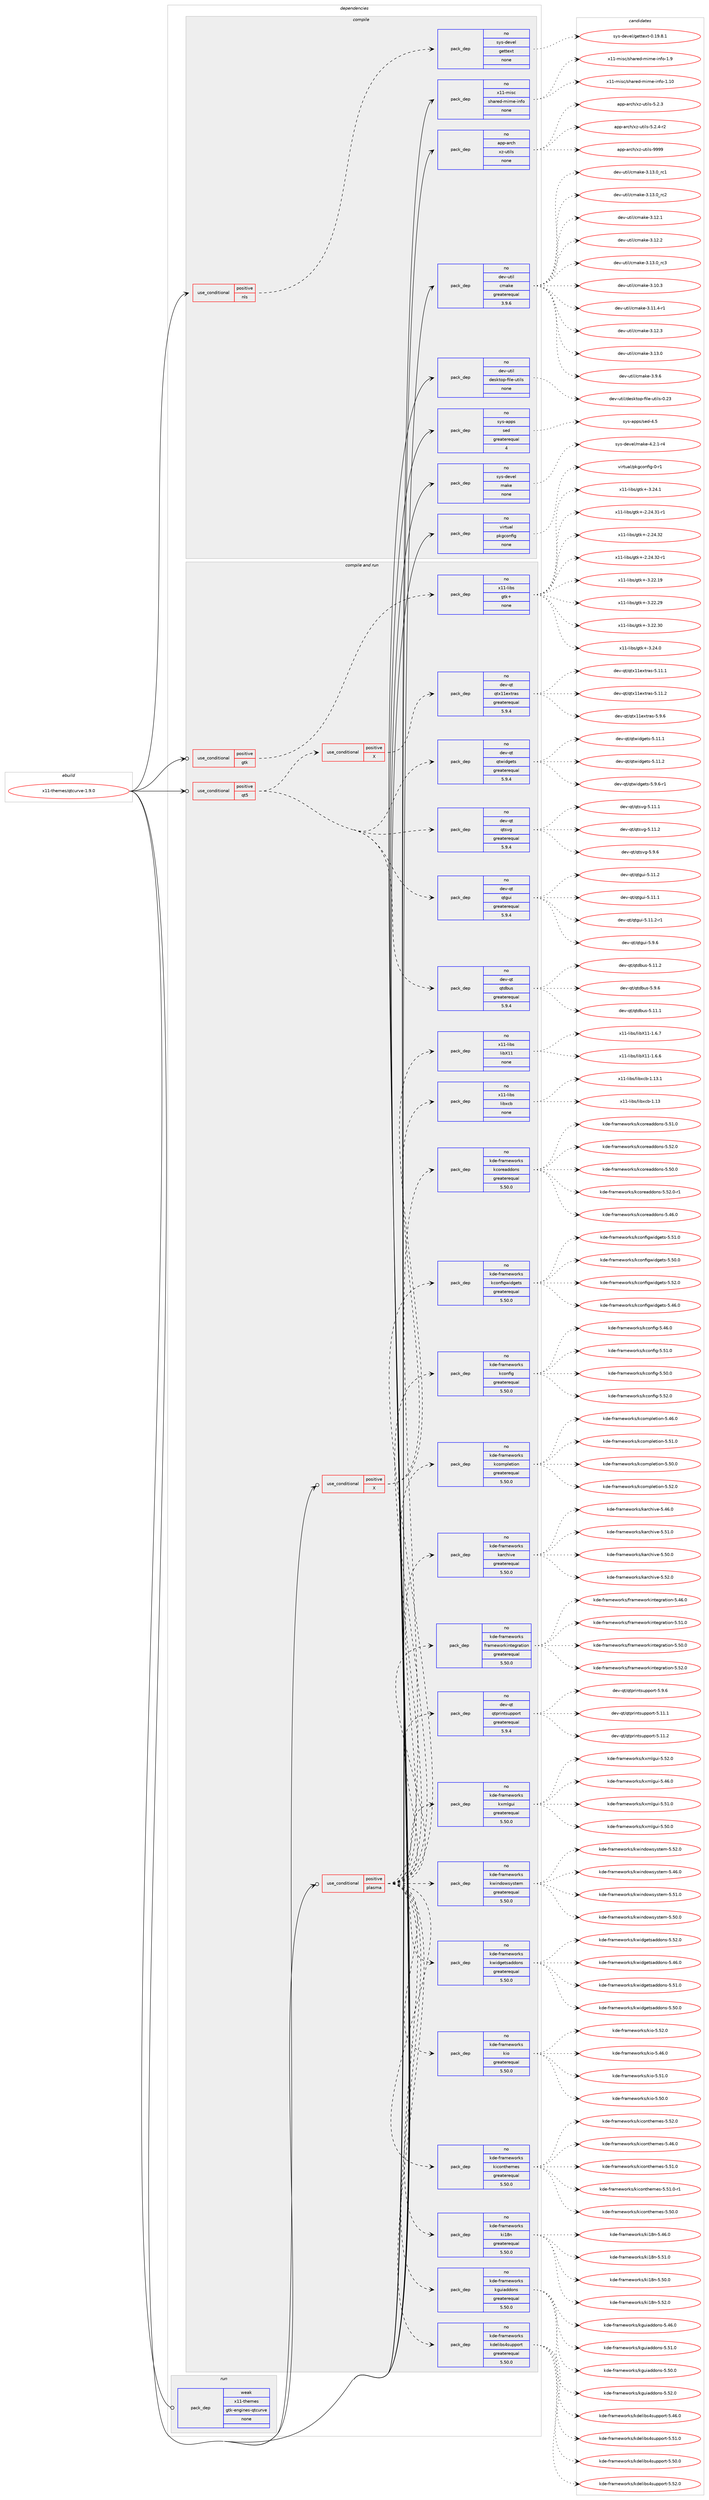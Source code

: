digraph prolog {

# *************
# Graph options
# *************

newrank=true;
concentrate=true;
compound=true;
graph [rankdir=LR,fontname=Helvetica,fontsize=10,ranksep=1.5];#, ranksep=2.5, nodesep=0.2];
edge  [arrowhead=vee];
node  [fontname=Helvetica,fontsize=10];

# **********
# The ebuild
# **********

subgraph cluster_leftcol {
color=gray;
rank=same;
label=<<i>ebuild</i>>;
id [label="x11-themes/qtcurve-1.9.0", color=red, width=4, href="../x11-themes/qtcurve-1.9.0.svg"];
}

# ****************
# The dependencies
# ****************

subgraph cluster_midcol {
color=gray;
label=<<i>dependencies</i>>;
subgraph cluster_compile {
fillcolor="#eeeeee";
style=filled;
label=<<i>compile</i>>;
subgraph cond1692 {
dependency9399 [label=<<TABLE BORDER="0" CELLBORDER="1" CELLSPACING="0" CELLPADDING="4"><TR><TD ROWSPAN="3" CELLPADDING="10">use_conditional</TD></TR><TR><TD>positive</TD></TR><TR><TD>nls</TD></TR></TABLE>>, shape=none, color=red];
subgraph pack7479 {
dependency9400 [label=<<TABLE BORDER="0" CELLBORDER="1" CELLSPACING="0" CELLPADDING="4" WIDTH="220"><TR><TD ROWSPAN="6" CELLPADDING="30">pack_dep</TD></TR><TR><TD WIDTH="110">no</TD></TR><TR><TD>sys-devel</TD></TR><TR><TD>gettext</TD></TR><TR><TD>none</TD></TR><TR><TD></TD></TR></TABLE>>, shape=none, color=blue];
}
dependency9399:e -> dependency9400:w [weight=20,style="dashed",arrowhead="vee"];
}
id:e -> dependency9399:w [weight=20,style="solid",arrowhead="vee"];
subgraph pack7480 {
dependency9401 [label=<<TABLE BORDER="0" CELLBORDER="1" CELLSPACING="0" CELLPADDING="4" WIDTH="220"><TR><TD ROWSPAN="6" CELLPADDING="30">pack_dep</TD></TR><TR><TD WIDTH="110">no</TD></TR><TR><TD>app-arch</TD></TR><TR><TD>xz-utils</TD></TR><TR><TD>none</TD></TR><TR><TD></TD></TR></TABLE>>, shape=none, color=blue];
}
id:e -> dependency9401:w [weight=20,style="solid",arrowhead="vee"];
subgraph pack7481 {
dependency9402 [label=<<TABLE BORDER="0" CELLBORDER="1" CELLSPACING="0" CELLPADDING="4" WIDTH="220"><TR><TD ROWSPAN="6" CELLPADDING="30">pack_dep</TD></TR><TR><TD WIDTH="110">no</TD></TR><TR><TD>dev-util</TD></TR><TR><TD>cmake</TD></TR><TR><TD>greaterequal</TD></TR><TR><TD>3.9.6</TD></TR></TABLE>>, shape=none, color=blue];
}
id:e -> dependency9402:w [weight=20,style="solid",arrowhead="vee"];
subgraph pack7482 {
dependency9403 [label=<<TABLE BORDER="0" CELLBORDER="1" CELLSPACING="0" CELLPADDING="4" WIDTH="220"><TR><TD ROWSPAN="6" CELLPADDING="30">pack_dep</TD></TR><TR><TD WIDTH="110">no</TD></TR><TR><TD>dev-util</TD></TR><TR><TD>desktop-file-utils</TD></TR><TR><TD>none</TD></TR><TR><TD></TD></TR></TABLE>>, shape=none, color=blue];
}
id:e -> dependency9403:w [weight=20,style="solid",arrowhead="vee"];
subgraph pack7483 {
dependency9404 [label=<<TABLE BORDER="0" CELLBORDER="1" CELLSPACING="0" CELLPADDING="4" WIDTH="220"><TR><TD ROWSPAN="6" CELLPADDING="30">pack_dep</TD></TR><TR><TD WIDTH="110">no</TD></TR><TR><TD>sys-apps</TD></TR><TR><TD>sed</TD></TR><TR><TD>greaterequal</TD></TR><TR><TD>4</TD></TR></TABLE>>, shape=none, color=blue];
}
id:e -> dependency9404:w [weight=20,style="solid",arrowhead="vee"];
subgraph pack7484 {
dependency9405 [label=<<TABLE BORDER="0" CELLBORDER="1" CELLSPACING="0" CELLPADDING="4" WIDTH="220"><TR><TD ROWSPAN="6" CELLPADDING="30">pack_dep</TD></TR><TR><TD WIDTH="110">no</TD></TR><TR><TD>sys-devel</TD></TR><TR><TD>make</TD></TR><TR><TD>none</TD></TR><TR><TD></TD></TR></TABLE>>, shape=none, color=blue];
}
id:e -> dependency9405:w [weight=20,style="solid",arrowhead="vee"];
subgraph pack7485 {
dependency9406 [label=<<TABLE BORDER="0" CELLBORDER="1" CELLSPACING="0" CELLPADDING="4" WIDTH="220"><TR><TD ROWSPAN="6" CELLPADDING="30">pack_dep</TD></TR><TR><TD WIDTH="110">no</TD></TR><TR><TD>virtual</TD></TR><TR><TD>pkgconfig</TD></TR><TR><TD>none</TD></TR><TR><TD></TD></TR></TABLE>>, shape=none, color=blue];
}
id:e -> dependency9406:w [weight=20,style="solid",arrowhead="vee"];
subgraph pack7486 {
dependency9407 [label=<<TABLE BORDER="0" CELLBORDER="1" CELLSPACING="0" CELLPADDING="4" WIDTH="220"><TR><TD ROWSPAN="6" CELLPADDING="30">pack_dep</TD></TR><TR><TD WIDTH="110">no</TD></TR><TR><TD>x11-misc</TD></TR><TR><TD>shared-mime-info</TD></TR><TR><TD>none</TD></TR><TR><TD></TD></TR></TABLE>>, shape=none, color=blue];
}
id:e -> dependency9407:w [weight=20,style="solid",arrowhead="vee"];
}
subgraph cluster_compileandrun {
fillcolor="#eeeeee";
style=filled;
label=<<i>compile and run</i>>;
subgraph cond1693 {
dependency9408 [label=<<TABLE BORDER="0" CELLBORDER="1" CELLSPACING="0" CELLPADDING="4"><TR><TD ROWSPAN="3" CELLPADDING="10">use_conditional</TD></TR><TR><TD>positive</TD></TR><TR><TD>X</TD></TR></TABLE>>, shape=none, color=red];
subgraph pack7487 {
dependency9409 [label=<<TABLE BORDER="0" CELLBORDER="1" CELLSPACING="0" CELLPADDING="4" WIDTH="220"><TR><TD ROWSPAN="6" CELLPADDING="30">pack_dep</TD></TR><TR><TD WIDTH="110">no</TD></TR><TR><TD>x11-libs</TD></TR><TR><TD>libX11</TD></TR><TR><TD>none</TD></TR><TR><TD></TD></TR></TABLE>>, shape=none, color=blue];
}
dependency9408:e -> dependency9409:w [weight=20,style="dashed",arrowhead="vee"];
subgraph pack7488 {
dependency9410 [label=<<TABLE BORDER="0" CELLBORDER="1" CELLSPACING="0" CELLPADDING="4" WIDTH="220"><TR><TD ROWSPAN="6" CELLPADDING="30">pack_dep</TD></TR><TR><TD WIDTH="110">no</TD></TR><TR><TD>x11-libs</TD></TR><TR><TD>libxcb</TD></TR><TR><TD>none</TD></TR><TR><TD></TD></TR></TABLE>>, shape=none, color=blue];
}
dependency9408:e -> dependency9410:w [weight=20,style="dashed",arrowhead="vee"];
}
id:e -> dependency9408:w [weight=20,style="solid",arrowhead="odotvee"];
subgraph cond1694 {
dependency9411 [label=<<TABLE BORDER="0" CELLBORDER="1" CELLSPACING="0" CELLPADDING="4"><TR><TD ROWSPAN="3" CELLPADDING="10">use_conditional</TD></TR><TR><TD>positive</TD></TR><TR><TD>gtk</TD></TR></TABLE>>, shape=none, color=red];
subgraph pack7489 {
dependency9412 [label=<<TABLE BORDER="0" CELLBORDER="1" CELLSPACING="0" CELLPADDING="4" WIDTH="220"><TR><TD ROWSPAN="6" CELLPADDING="30">pack_dep</TD></TR><TR><TD WIDTH="110">no</TD></TR><TR><TD>x11-libs</TD></TR><TR><TD>gtk+</TD></TR><TR><TD>none</TD></TR><TR><TD></TD></TR></TABLE>>, shape=none, color=blue];
}
dependency9411:e -> dependency9412:w [weight=20,style="dashed",arrowhead="vee"];
}
id:e -> dependency9411:w [weight=20,style="solid",arrowhead="odotvee"];
subgraph cond1695 {
dependency9413 [label=<<TABLE BORDER="0" CELLBORDER="1" CELLSPACING="0" CELLPADDING="4"><TR><TD ROWSPAN="3" CELLPADDING="10">use_conditional</TD></TR><TR><TD>positive</TD></TR><TR><TD>plasma</TD></TR></TABLE>>, shape=none, color=red];
subgraph pack7490 {
dependency9414 [label=<<TABLE BORDER="0" CELLBORDER="1" CELLSPACING="0" CELLPADDING="4" WIDTH="220"><TR><TD ROWSPAN="6" CELLPADDING="30">pack_dep</TD></TR><TR><TD WIDTH="110">no</TD></TR><TR><TD>kde-frameworks</TD></TR><TR><TD>frameworkintegration</TD></TR><TR><TD>greaterequal</TD></TR><TR><TD>5.50.0</TD></TR></TABLE>>, shape=none, color=blue];
}
dependency9413:e -> dependency9414:w [weight=20,style="dashed",arrowhead="vee"];
subgraph pack7491 {
dependency9415 [label=<<TABLE BORDER="0" CELLBORDER="1" CELLSPACING="0" CELLPADDING="4" WIDTH="220"><TR><TD ROWSPAN="6" CELLPADDING="30">pack_dep</TD></TR><TR><TD WIDTH="110">no</TD></TR><TR><TD>kde-frameworks</TD></TR><TR><TD>karchive</TD></TR><TR><TD>greaterequal</TD></TR><TR><TD>5.50.0</TD></TR></TABLE>>, shape=none, color=blue];
}
dependency9413:e -> dependency9415:w [weight=20,style="dashed",arrowhead="vee"];
subgraph pack7492 {
dependency9416 [label=<<TABLE BORDER="0" CELLBORDER="1" CELLSPACING="0" CELLPADDING="4" WIDTH="220"><TR><TD ROWSPAN="6" CELLPADDING="30">pack_dep</TD></TR><TR><TD WIDTH="110">no</TD></TR><TR><TD>kde-frameworks</TD></TR><TR><TD>kcompletion</TD></TR><TR><TD>greaterequal</TD></TR><TR><TD>5.50.0</TD></TR></TABLE>>, shape=none, color=blue];
}
dependency9413:e -> dependency9416:w [weight=20,style="dashed",arrowhead="vee"];
subgraph pack7493 {
dependency9417 [label=<<TABLE BORDER="0" CELLBORDER="1" CELLSPACING="0" CELLPADDING="4" WIDTH="220"><TR><TD ROWSPAN="6" CELLPADDING="30">pack_dep</TD></TR><TR><TD WIDTH="110">no</TD></TR><TR><TD>kde-frameworks</TD></TR><TR><TD>kconfig</TD></TR><TR><TD>greaterequal</TD></TR><TR><TD>5.50.0</TD></TR></TABLE>>, shape=none, color=blue];
}
dependency9413:e -> dependency9417:w [weight=20,style="dashed",arrowhead="vee"];
subgraph pack7494 {
dependency9418 [label=<<TABLE BORDER="0" CELLBORDER="1" CELLSPACING="0" CELLPADDING="4" WIDTH="220"><TR><TD ROWSPAN="6" CELLPADDING="30">pack_dep</TD></TR><TR><TD WIDTH="110">no</TD></TR><TR><TD>kde-frameworks</TD></TR><TR><TD>kconfigwidgets</TD></TR><TR><TD>greaterequal</TD></TR><TR><TD>5.50.0</TD></TR></TABLE>>, shape=none, color=blue];
}
dependency9413:e -> dependency9418:w [weight=20,style="dashed",arrowhead="vee"];
subgraph pack7495 {
dependency9419 [label=<<TABLE BORDER="0" CELLBORDER="1" CELLSPACING="0" CELLPADDING="4" WIDTH="220"><TR><TD ROWSPAN="6" CELLPADDING="30">pack_dep</TD></TR><TR><TD WIDTH="110">no</TD></TR><TR><TD>kde-frameworks</TD></TR><TR><TD>kcoreaddons</TD></TR><TR><TD>greaterequal</TD></TR><TR><TD>5.50.0</TD></TR></TABLE>>, shape=none, color=blue];
}
dependency9413:e -> dependency9419:w [weight=20,style="dashed",arrowhead="vee"];
subgraph pack7496 {
dependency9420 [label=<<TABLE BORDER="0" CELLBORDER="1" CELLSPACING="0" CELLPADDING="4" WIDTH="220"><TR><TD ROWSPAN="6" CELLPADDING="30">pack_dep</TD></TR><TR><TD WIDTH="110">no</TD></TR><TR><TD>kde-frameworks</TD></TR><TR><TD>kdelibs4support</TD></TR><TR><TD>greaterequal</TD></TR><TR><TD>5.50.0</TD></TR></TABLE>>, shape=none, color=blue];
}
dependency9413:e -> dependency9420:w [weight=20,style="dashed",arrowhead="vee"];
subgraph pack7497 {
dependency9421 [label=<<TABLE BORDER="0" CELLBORDER="1" CELLSPACING="0" CELLPADDING="4" WIDTH="220"><TR><TD ROWSPAN="6" CELLPADDING="30">pack_dep</TD></TR><TR><TD WIDTH="110">no</TD></TR><TR><TD>kde-frameworks</TD></TR><TR><TD>kguiaddons</TD></TR><TR><TD>greaterequal</TD></TR><TR><TD>5.50.0</TD></TR></TABLE>>, shape=none, color=blue];
}
dependency9413:e -> dependency9421:w [weight=20,style="dashed",arrowhead="vee"];
subgraph pack7498 {
dependency9422 [label=<<TABLE BORDER="0" CELLBORDER="1" CELLSPACING="0" CELLPADDING="4" WIDTH="220"><TR><TD ROWSPAN="6" CELLPADDING="30">pack_dep</TD></TR><TR><TD WIDTH="110">no</TD></TR><TR><TD>kde-frameworks</TD></TR><TR><TD>ki18n</TD></TR><TR><TD>greaterequal</TD></TR><TR><TD>5.50.0</TD></TR></TABLE>>, shape=none, color=blue];
}
dependency9413:e -> dependency9422:w [weight=20,style="dashed",arrowhead="vee"];
subgraph pack7499 {
dependency9423 [label=<<TABLE BORDER="0" CELLBORDER="1" CELLSPACING="0" CELLPADDING="4" WIDTH="220"><TR><TD ROWSPAN="6" CELLPADDING="30">pack_dep</TD></TR><TR><TD WIDTH="110">no</TD></TR><TR><TD>kde-frameworks</TD></TR><TR><TD>kiconthemes</TD></TR><TR><TD>greaterequal</TD></TR><TR><TD>5.50.0</TD></TR></TABLE>>, shape=none, color=blue];
}
dependency9413:e -> dependency9423:w [weight=20,style="dashed",arrowhead="vee"];
subgraph pack7500 {
dependency9424 [label=<<TABLE BORDER="0" CELLBORDER="1" CELLSPACING="0" CELLPADDING="4" WIDTH="220"><TR><TD ROWSPAN="6" CELLPADDING="30">pack_dep</TD></TR><TR><TD WIDTH="110">no</TD></TR><TR><TD>kde-frameworks</TD></TR><TR><TD>kio</TD></TR><TR><TD>greaterequal</TD></TR><TR><TD>5.50.0</TD></TR></TABLE>>, shape=none, color=blue];
}
dependency9413:e -> dependency9424:w [weight=20,style="dashed",arrowhead="vee"];
subgraph pack7501 {
dependency9425 [label=<<TABLE BORDER="0" CELLBORDER="1" CELLSPACING="0" CELLPADDING="4" WIDTH="220"><TR><TD ROWSPAN="6" CELLPADDING="30">pack_dep</TD></TR><TR><TD WIDTH="110">no</TD></TR><TR><TD>kde-frameworks</TD></TR><TR><TD>kwidgetsaddons</TD></TR><TR><TD>greaterequal</TD></TR><TR><TD>5.50.0</TD></TR></TABLE>>, shape=none, color=blue];
}
dependency9413:e -> dependency9425:w [weight=20,style="dashed",arrowhead="vee"];
subgraph pack7502 {
dependency9426 [label=<<TABLE BORDER="0" CELLBORDER="1" CELLSPACING="0" CELLPADDING="4" WIDTH="220"><TR><TD ROWSPAN="6" CELLPADDING="30">pack_dep</TD></TR><TR><TD WIDTH="110">no</TD></TR><TR><TD>kde-frameworks</TD></TR><TR><TD>kwindowsystem</TD></TR><TR><TD>greaterequal</TD></TR><TR><TD>5.50.0</TD></TR></TABLE>>, shape=none, color=blue];
}
dependency9413:e -> dependency9426:w [weight=20,style="dashed",arrowhead="vee"];
subgraph pack7503 {
dependency9427 [label=<<TABLE BORDER="0" CELLBORDER="1" CELLSPACING="0" CELLPADDING="4" WIDTH="220"><TR><TD ROWSPAN="6" CELLPADDING="30">pack_dep</TD></TR><TR><TD WIDTH="110">no</TD></TR><TR><TD>kde-frameworks</TD></TR><TR><TD>kxmlgui</TD></TR><TR><TD>greaterequal</TD></TR><TR><TD>5.50.0</TD></TR></TABLE>>, shape=none, color=blue];
}
dependency9413:e -> dependency9427:w [weight=20,style="dashed",arrowhead="vee"];
subgraph pack7504 {
dependency9428 [label=<<TABLE BORDER="0" CELLBORDER="1" CELLSPACING="0" CELLPADDING="4" WIDTH="220"><TR><TD ROWSPAN="6" CELLPADDING="30">pack_dep</TD></TR><TR><TD WIDTH="110">no</TD></TR><TR><TD>dev-qt</TD></TR><TR><TD>qtprintsupport</TD></TR><TR><TD>greaterequal</TD></TR><TR><TD>5.9.4</TD></TR></TABLE>>, shape=none, color=blue];
}
dependency9413:e -> dependency9428:w [weight=20,style="dashed",arrowhead="vee"];
}
id:e -> dependency9413:w [weight=20,style="solid",arrowhead="odotvee"];
subgraph cond1696 {
dependency9429 [label=<<TABLE BORDER="0" CELLBORDER="1" CELLSPACING="0" CELLPADDING="4"><TR><TD ROWSPAN="3" CELLPADDING="10">use_conditional</TD></TR><TR><TD>positive</TD></TR><TR><TD>qt5</TD></TR></TABLE>>, shape=none, color=red];
subgraph pack7505 {
dependency9430 [label=<<TABLE BORDER="0" CELLBORDER="1" CELLSPACING="0" CELLPADDING="4" WIDTH="220"><TR><TD ROWSPAN="6" CELLPADDING="30">pack_dep</TD></TR><TR><TD WIDTH="110">no</TD></TR><TR><TD>dev-qt</TD></TR><TR><TD>qtdbus</TD></TR><TR><TD>greaterequal</TD></TR><TR><TD>5.9.4</TD></TR></TABLE>>, shape=none, color=blue];
}
dependency9429:e -> dependency9430:w [weight=20,style="dashed",arrowhead="vee"];
subgraph pack7506 {
dependency9431 [label=<<TABLE BORDER="0" CELLBORDER="1" CELLSPACING="0" CELLPADDING="4" WIDTH="220"><TR><TD ROWSPAN="6" CELLPADDING="30">pack_dep</TD></TR><TR><TD WIDTH="110">no</TD></TR><TR><TD>dev-qt</TD></TR><TR><TD>qtgui</TD></TR><TR><TD>greaterequal</TD></TR><TR><TD>5.9.4</TD></TR></TABLE>>, shape=none, color=blue];
}
dependency9429:e -> dependency9431:w [weight=20,style="dashed",arrowhead="vee"];
subgraph pack7507 {
dependency9432 [label=<<TABLE BORDER="0" CELLBORDER="1" CELLSPACING="0" CELLPADDING="4" WIDTH="220"><TR><TD ROWSPAN="6" CELLPADDING="30">pack_dep</TD></TR><TR><TD WIDTH="110">no</TD></TR><TR><TD>dev-qt</TD></TR><TR><TD>qtsvg</TD></TR><TR><TD>greaterequal</TD></TR><TR><TD>5.9.4</TD></TR></TABLE>>, shape=none, color=blue];
}
dependency9429:e -> dependency9432:w [weight=20,style="dashed",arrowhead="vee"];
subgraph pack7508 {
dependency9433 [label=<<TABLE BORDER="0" CELLBORDER="1" CELLSPACING="0" CELLPADDING="4" WIDTH="220"><TR><TD ROWSPAN="6" CELLPADDING="30">pack_dep</TD></TR><TR><TD WIDTH="110">no</TD></TR><TR><TD>dev-qt</TD></TR><TR><TD>qtwidgets</TD></TR><TR><TD>greaterequal</TD></TR><TR><TD>5.9.4</TD></TR></TABLE>>, shape=none, color=blue];
}
dependency9429:e -> dependency9433:w [weight=20,style="dashed",arrowhead="vee"];
subgraph cond1697 {
dependency9434 [label=<<TABLE BORDER="0" CELLBORDER="1" CELLSPACING="0" CELLPADDING="4"><TR><TD ROWSPAN="3" CELLPADDING="10">use_conditional</TD></TR><TR><TD>positive</TD></TR><TR><TD>X</TD></TR></TABLE>>, shape=none, color=red];
subgraph pack7509 {
dependency9435 [label=<<TABLE BORDER="0" CELLBORDER="1" CELLSPACING="0" CELLPADDING="4" WIDTH="220"><TR><TD ROWSPAN="6" CELLPADDING="30">pack_dep</TD></TR><TR><TD WIDTH="110">no</TD></TR><TR><TD>dev-qt</TD></TR><TR><TD>qtx11extras</TD></TR><TR><TD>greaterequal</TD></TR><TR><TD>5.9.4</TD></TR></TABLE>>, shape=none, color=blue];
}
dependency9434:e -> dependency9435:w [weight=20,style="dashed",arrowhead="vee"];
}
dependency9429:e -> dependency9434:w [weight=20,style="dashed",arrowhead="vee"];
}
id:e -> dependency9429:w [weight=20,style="solid",arrowhead="odotvee"];
}
subgraph cluster_run {
fillcolor="#eeeeee";
style=filled;
label=<<i>run</i>>;
subgraph pack7510 {
dependency9436 [label=<<TABLE BORDER="0" CELLBORDER="1" CELLSPACING="0" CELLPADDING="4" WIDTH="220"><TR><TD ROWSPAN="6" CELLPADDING="30">pack_dep</TD></TR><TR><TD WIDTH="110">weak</TD></TR><TR><TD>x11-themes</TD></TR><TR><TD>gtk-engines-qtcurve</TD></TR><TR><TD>none</TD></TR><TR><TD></TD></TR></TABLE>>, shape=none, color=blue];
}
id:e -> dependency9436:w [weight=20,style="solid",arrowhead="odot"];
}
}

# **************
# The candidates
# **************

subgraph cluster_choices {
rank=same;
color=gray;
label=<<i>candidates</i>>;

subgraph choice7479 {
color=black;
nodesep=1;
choice1151211154510010111810110847103101116116101120116454846495746564649 [label="sys-devel/gettext-0.19.8.1", color=red, width=4,href="../sys-devel/gettext-0.19.8.1.svg"];
dependency9400:e -> choice1151211154510010111810110847103101116116101120116454846495746564649:w [style=dotted,weight="100"];
}
subgraph choice7480 {
color=black;
nodesep=1;
choice971121124597114991044712012245117116105108115455346504651 [label="app-arch/xz-utils-5.2.3", color=red, width=4,href="../app-arch/xz-utils-5.2.3.svg"];
choice9711211245971149910447120122451171161051081154553465046524511450 [label="app-arch/xz-utils-5.2.4-r2", color=red, width=4,href="../app-arch/xz-utils-5.2.4-r2.svg"];
choice9711211245971149910447120122451171161051081154557575757 [label="app-arch/xz-utils-9999", color=red, width=4,href="../app-arch/xz-utils-9999.svg"];
dependency9401:e -> choice971121124597114991044712012245117116105108115455346504651:w [style=dotted,weight="100"];
dependency9401:e -> choice9711211245971149910447120122451171161051081154553465046524511450:w [style=dotted,weight="100"];
dependency9401:e -> choice9711211245971149910447120122451171161051081154557575757:w [style=dotted,weight="100"];
}
subgraph choice7481 {
color=black;
nodesep=1;
choice1001011184511711610510847991099710710145514649514648951149949 [label="dev-util/cmake-3.13.0_rc1", color=red, width=4,href="../dev-util/cmake-3.13.0_rc1.svg"];
choice1001011184511711610510847991099710710145514649514648951149950 [label="dev-util/cmake-3.13.0_rc2", color=red, width=4,href="../dev-util/cmake-3.13.0_rc2.svg"];
choice1001011184511711610510847991099710710145514649504649 [label="dev-util/cmake-3.12.1", color=red, width=4,href="../dev-util/cmake-3.12.1.svg"];
choice1001011184511711610510847991099710710145514649504650 [label="dev-util/cmake-3.12.2", color=red, width=4,href="../dev-util/cmake-3.12.2.svg"];
choice1001011184511711610510847991099710710145514649514648951149951 [label="dev-util/cmake-3.13.0_rc3", color=red, width=4,href="../dev-util/cmake-3.13.0_rc3.svg"];
choice1001011184511711610510847991099710710145514649484651 [label="dev-util/cmake-3.10.3", color=red, width=4,href="../dev-util/cmake-3.10.3.svg"];
choice10010111845117116105108479910997107101455146494946524511449 [label="dev-util/cmake-3.11.4-r1", color=red, width=4,href="../dev-util/cmake-3.11.4-r1.svg"];
choice1001011184511711610510847991099710710145514649504651 [label="dev-util/cmake-3.12.3", color=red, width=4,href="../dev-util/cmake-3.12.3.svg"];
choice1001011184511711610510847991099710710145514649514648 [label="dev-util/cmake-3.13.0", color=red, width=4,href="../dev-util/cmake-3.13.0.svg"];
choice10010111845117116105108479910997107101455146574654 [label="dev-util/cmake-3.9.6", color=red, width=4,href="../dev-util/cmake-3.9.6.svg"];
dependency9402:e -> choice1001011184511711610510847991099710710145514649514648951149949:w [style=dotted,weight="100"];
dependency9402:e -> choice1001011184511711610510847991099710710145514649514648951149950:w [style=dotted,weight="100"];
dependency9402:e -> choice1001011184511711610510847991099710710145514649504649:w [style=dotted,weight="100"];
dependency9402:e -> choice1001011184511711610510847991099710710145514649504650:w [style=dotted,weight="100"];
dependency9402:e -> choice1001011184511711610510847991099710710145514649514648951149951:w [style=dotted,weight="100"];
dependency9402:e -> choice1001011184511711610510847991099710710145514649484651:w [style=dotted,weight="100"];
dependency9402:e -> choice10010111845117116105108479910997107101455146494946524511449:w [style=dotted,weight="100"];
dependency9402:e -> choice1001011184511711610510847991099710710145514649504651:w [style=dotted,weight="100"];
dependency9402:e -> choice1001011184511711610510847991099710710145514649514648:w [style=dotted,weight="100"];
dependency9402:e -> choice10010111845117116105108479910997107101455146574654:w [style=dotted,weight="100"];
}
subgraph choice7482 {
color=black;
nodesep=1;
choice100101118451171161051084710010111510711611111245102105108101451171161051081154548465051 [label="dev-util/desktop-file-utils-0.23", color=red, width=4,href="../dev-util/desktop-file-utils-0.23.svg"];
dependency9403:e -> choice100101118451171161051084710010111510711611111245102105108101451171161051081154548465051:w [style=dotted,weight="100"];
}
subgraph choice7483 {
color=black;
nodesep=1;
choice11512111545971121121154711510110045524653 [label="sys-apps/sed-4.5", color=red, width=4,href="../sys-apps/sed-4.5.svg"];
dependency9404:e -> choice11512111545971121121154711510110045524653:w [style=dotted,weight="100"];
}
subgraph choice7484 {
color=black;
nodesep=1;
choice1151211154510010111810110847109971071014552465046494511452 [label="sys-devel/make-4.2.1-r4", color=red, width=4,href="../sys-devel/make-4.2.1-r4.svg"];
dependency9405:e -> choice1151211154510010111810110847109971071014552465046494511452:w [style=dotted,weight="100"];
}
subgraph choice7485 {
color=black;
nodesep=1;
choice11810511411611797108471121071039911111010210510345484511449 [label="virtual/pkgconfig-0-r1", color=red, width=4,href="../virtual/pkgconfig-0-r1.svg"];
dependency9406:e -> choice11810511411611797108471121071039911111010210510345484511449:w [style=dotted,weight="100"];
}
subgraph choice7486 {
color=black;
nodesep=1;
choice12049494510910511599471151049711410110045109105109101451051101021114549464948 [label="x11-misc/shared-mime-info-1.10", color=red, width=4,href="../x11-misc/shared-mime-info-1.10.svg"];
choice120494945109105115994711510497114101100451091051091014510511010211145494657 [label="x11-misc/shared-mime-info-1.9", color=red, width=4,href="../x11-misc/shared-mime-info-1.9.svg"];
dependency9407:e -> choice12049494510910511599471151049711410110045109105109101451051101021114549464948:w [style=dotted,weight="100"];
dependency9407:e -> choice120494945109105115994711510497114101100451091051091014510511010211145494657:w [style=dotted,weight="100"];
}
subgraph choice7487 {
color=black;
nodesep=1;
choice120494945108105981154710810598884949454946544654 [label="x11-libs/libX11-1.6.6", color=red, width=4,href="../x11-libs/libX11-1.6.6.svg"];
choice120494945108105981154710810598884949454946544655 [label="x11-libs/libX11-1.6.7", color=red, width=4,href="../x11-libs/libX11-1.6.7.svg"];
dependency9409:e -> choice120494945108105981154710810598884949454946544654:w [style=dotted,weight="100"];
dependency9409:e -> choice120494945108105981154710810598884949454946544655:w [style=dotted,weight="100"];
}
subgraph choice7488 {
color=black;
nodesep=1;
choice12049494510810598115471081059812099984549464951 [label="x11-libs/libxcb-1.13", color=red, width=4,href="../x11-libs/libxcb-1.13.svg"];
choice120494945108105981154710810598120999845494649514649 [label="x11-libs/libxcb-1.13.1", color=red, width=4,href="../x11-libs/libxcb-1.13.1.svg"];
dependency9410:e -> choice12049494510810598115471081059812099984549464951:w [style=dotted,weight="100"];
dependency9410:e -> choice120494945108105981154710810598120999845494649514649:w [style=dotted,weight="100"];
}
subgraph choice7489 {
color=black;
nodesep=1;
choice12049494510810598115471031161074345504650524651494511449 [label="x11-libs/gtk+-2.24.31-r1", color=red, width=4,href="../x11-libs/gtk+-2.24.31-r1.svg"];
choice1204949451081059811547103116107434550465052465150 [label="x11-libs/gtk+-2.24.32", color=red, width=4,href="../x11-libs/gtk+-2.24.32.svg"];
choice12049494510810598115471031161074345504650524651504511449 [label="x11-libs/gtk+-2.24.32-r1", color=red, width=4,href="../x11-libs/gtk+-2.24.32-r1.svg"];
choice1204949451081059811547103116107434551465050464957 [label="x11-libs/gtk+-3.22.19", color=red, width=4,href="../x11-libs/gtk+-3.22.19.svg"];
choice1204949451081059811547103116107434551465050465057 [label="x11-libs/gtk+-3.22.29", color=red, width=4,href="../x11-libs/gtk+-3.22.29.svg"];
choice1204949451081059811547103116107434551465050465148 [label="x11-libs/gtk+-3.22.30", color=red, width=4,href="../x11-libs/gtk+-3.22.30.svg"];
choice12049494510810598115471031161074345514650524648 [label="x11-libs/gtk+-3.24.0", color=red, width=4,href="../x11-libs/gtk+-3.24.0.svg"];
choice12049494510810598115471031161074345514650524649 [label="x11-libs/gtk+-3.24.1", color=red, width=4,href="../x11-libs/gtk+-3.24.1.svg"];
dependency9412:e -> choice12049494510810598115471031161074345504650524651494511449:w [style=dotted,weight="100"];
dependency9412:e -> choice1204949451081059811547103116107434550465052465150:w [style=dotted,weight="100"];
dependency9412:e -> choice12049494510810598115471031161074345504650524651504511449:w [style=dotted,weight="100"];
dependency9412:e -> choice1204949451081059811547103116107434551465050464957:w [style=dotted,weight="100"];
dependency9412:e -> choice1204949451081059811547103116107434551465050465057:w [style=dotted,weight="100"];
dependency9412:e -> choice1204949451081059811547103116107434551465050465148:w [style=dotted,weight="100"];
dependency9412:e -> choice12049494510810598115471031161074345514650524648:w [style=dotted,weight="100"];
dependency9412:e -> choice12049494510810598115471031161074345514650524649:w [style=dotted,weight="100"];
}
subgraph choice7490 {
color=black;
nodesep=1;
choice107100101451021149710910111911111410711547102114971091011191111141071051101161011031149711610511111045534652544648 [label="kde-frameworks/frameworkintegration-5.46.0", color=red, width=4,href="../kde-frameworks/frameworkintegration-5.46.0.svg"];
choice107100101451021149710910111911111410711547102114971091011191111141071051101161011031149711610511111045534653494648 [label="kde-frameworks/frameworkintegration-5.51.0", color=red, width=4,href="../kde-frameworks/frameworkintegration-5.51.0.svg"];
choice107100101451021149710910111911111410711547102114971091011191111141071051101161011031149711610511111045534653484648 [label="kde-frameworks/frameworkintegration-5.50.0", color=red, width=4,href="../kde-frameworks/frameworkintegration-5.50.0.svg"];
choice107100101451021149710910111911111410711547102114971091011191111141071051101161011031149711610511111045534653504648 [label="kde-frameworks/frameworkintegration-5.52.0", color=red, width=4,href="../kde-frameworks/frameworkintegration-5.52.0.svg"];
dependency9414:e -> choice107100101451021149710910111911111410711547102114971091011191111141071051101161011031149711610511111045534652544648:w [style=dotted,weight="100"];
dependency9414:e -> choice107100101451021149710910111911111410711547102114971091011191111141071051101161011031149711610511111045534653494648:w [style=dotted,weight="100"];
dependency9414:e -> choice107100101451021149710910111911111410711547102114971091011191111141071051101161011031149711610511111045534653484648:w [style=dotted,weight="100"];
dependency9414:e -> choice107100101451021149710910111911111410711547102114971091011191111141071051101161011031149711610511111045534653504648:w [style=dotted,weight="100"];
}
subgraph choice7491 {
color=black;
nodesep=1;
choice107100101451021149710910111911111410711547107971149910410511810145534652544648 [label="kde-frameworks/karchive-5.46.0", color=red, width=4,href="../kde-frameworks/karchive-5.46.0.svg"];
choice107100101451021149710910111911111410711547107971149910410511810145534653494648 [label="kde-frameworks/karchive-5.51.0", color=red, width=4,href="../kde-frameworks/karchive-5.51.0.svg"];
choice107100101451021149710910111911111410711547107971149910410511810145534653484648 [label="kde-frameworks/karchive-5.50.0", color=red, width=4,href="../kde-frameworks/karchive-5.50.0.svg"];
choice107100101451021149710910111911111410711547107971149910410511810145534653504648 [label="kde-frameworks/karchive-5.52.0", color=red, width=4,href="../kde-frameworks/karchive-5.52.0.svg"];
dependency9415:e -> choice107100101451021149710910111911111410711547107971149910410511810145534652544648:w [style=dotted,weight="100"];
dependency9415:e -> choice107100101451021149710910111911111410711547107971149910410511810145534653494648:w [style=dotted,weight="100"];
dependency9415:e -> choice107100101451021149710910111911111410711547107971149910410511810145534653484648:w [style=dotted,weight="100"];
dependency9415:e -> choice107100101451021149710910111911111410711547107971149910410511810145534653504648:w [style=dotted,weight="100"];
}
subgraph choice7492 {
color=black;
nodesep=1;
choice1071001014510211497109101119111114107115471079911110911210810111610511111045534652544648 [label="kde-frameworks/kcompletion-5.46.0", color=red, width=4,href="../kde-frameworks/kcompletion-5.46.0.svg"];
choice1071001014510211497109101119111114107115471079911110911210810111610511111045534653494648 [label="kde-frameworks/kcompletion-5.51.0", color=red, width=4,href="../kde-frameworks/kcompletion-5.51.0.svg"];
choice1071001014510211497109101119111114107115471079911110911210810111610511111045534653484648 [label="kde-frameworks/kcompletion-5.50.0", color=red, width=4,href="../kde-frameworks/kcompletion-5.50.0.svg"];
choice1071001014510211497109101119111114107115471079911110911210810111610511111045534653504648 [label="kde-frameworks/kcompletion-5.52.0", color=red, width=4,href="../kde-frameworks/kcompletion-5.52.0.svg"];
dependency9416:e -> choice1071001014510211497109101119111114107115471079911110911210810111610511111045534652544648:w [style=dotted,weight="100"];
dependency9416:e -> choice1071001014510211497109101119111114107115471079911110911210810111610511111045534653494648:w [style=dotted,weight="100"];
dependency9416:e -> choice1071001014510211497109101119111114107115471079911110911210810111610511111045534653484648:w [style=dotted,weight="100"];
dependency9416:e -> choice1071001014510211497109101119111114107115471079911110911210810111610511111045534653504648:w [style=dotted,weight="100"];
}
subgraph choice7493 {
color=black;
nodesep=1;
choice1071001014510211497109101119111114107115471079911111010210510345534652544648 [label="kde-frameworks/kconfig-5.46.0", color=red, width=4,href="../kde-frameworks/kconfig-5.46.0.svg"];
choice1071001014510211497109101119111114107115471079911111010210510345534653494648 [label="kde-frameworks/kconfig-5.51.0", color=red, width=4,href="../kde-frameworks/kconfig-5.51.0.svg"];
choice1071001014510211497109101119111114107115471079911111010210510345534653484648 [label="kde-frameworks/kconfig-5.50.0", color=red, width=4,href="../kde-frameworks/kconfig-5.50.0.svg"];
choice1071001014510211497109101119111114107115471079911111010210510345534653504648 [label="kde-frameworks/kconfig-5.52.0", color=red, width=4,href="../kde-frameworks/kconfig-5.52.0.svg"];
dependency9417:e -> choice1071001014510211497109101119111114107115471079911111010210510345534652544648:w [style=dotted,weight="100"];
dependency9417:e -> choice1071001014510211497109101119111114107115471079911111010210510345534653494648:w [style=dotted,weight="100"];
dependency9417:e -> choice1071001014510211497109101119111114107115471079911111010210510345534653484648:w [style=dotted,weight="100"];
dependency9417:e -> choice1071001014510211497109101119111114107115471079911111010210510345534653504648:w [style=dotted,weight="100"];
}
subgraph choice7494 {
color=black;
nodesep=1;
choice1071001014510211497109101119111114107115471079911111010210510311910510010310111611545534652544648 [label="kde-frameworks/kconfigwidgets-5.46.0", color=red, width=4,href="../kde-frameworks/kconfigwidgets-5.46.0.svg"];
choice1071001014510211497109101119111114107115471079911111010210510311910510010310111611545534653494648 [label="kde-frameworks/kconfigwidgets-5.51.0", color=red, width=4,href="../kde-frameworks/kconfigwidgets-5.51.0.svg"];
choice1071001014510211497109101119111114107115471079911111010210510311910510010310111611545534653484648 [label="kde-frameworks/kconfigwidgets-5.50.0", color=red, width=4,href="../kde-frameworks/kconfigwidgets-5.50.0.svg"];
choice1071001014510211497109101119111114107115471079911111010210510311910510010310111611545534653504648 [label="kde-frameworks/kconfigwidgets-5.52.0", color=red, width=4,href="../kde-frameworks/kconfigwidgets-5.52.0.svg"];
dependency9418:e -> choice1071001014510211497109101119111114107115471079911111010210510311910510010310111611545534652544648:w [style=dotted,weight="100"];
dependency9418:e -> choice1071001014510211497109101119111114107115471079911111010210510311910510010310111611545534653494648:w [style=dotted,weight="100"];
dependency9418:e -> choice1071001014510211497109101119111114107115471079911111010210510311910510010310111611545534653484648:w [style=dotted,weight="100"];
dependency9418:e -> choice1071001014510211497109101119111114107115471079911111010210510311910510010310111611545534653504648:w [style=dotted,weight="100"];
}
subgraph choice7495 {
color=black;
nodesep=1;
choice107100101451021149710910111911111410711547107991111141019710010011111011545534652544648 [label="kde-frameworks/kcoreaddons-5.46.0", color=red, width=4,href="../kde-frameworks/kcoreaddons-5.46.0.svg"];
choice107100101451021149710910111911111410711547107991111141019710010011111011545534653494648 [label="kde-frameworks/kcoreaddons-5.51.0", color=red, width=4,href="../kde-frameworks/kcoreaddons-5.51.0.svg"];
choice107100101451021149710910111911111410711547107991111141019710010011111011545534653504648 [label="kde-frameworks/kcoreaddons-5.52.0", color=red, width=4,href="../kde-frameworks/kcoreaddons-5.52.0.svg"];
choice107100101451021149710910111911111410711547107991111141019710010011111011545534653484648 [label="kde-frameworks/kcoreaddons-5.50.0", color=red, width=4,href="../kde-frameworks/kcoreaddons-5.50.0.svg"];
choice1071001014510211497109101119111114107115471079911111410197100100111110115455346535046484511449 [label="kde-frameworks/kcoreaddons-5.52.0-r1", color=red, width=4,href="../kde-frameworks/kcoreaddons-5.52.0-r1.svg"];
dependency9419:e -> choice107100101451021149710910111911111410711547107991111141019710010011111011545534652544648:w [style=dotted,weight="100"];
dependency9419:e -> choice107100101451021149710910111911111410711547107991111141019710010011111011545534653494648:w [style=dotted,weight="100"];
dependency9419:e -> choice107100101451021149710910111911111410711547107991111141019710010011111011545534653504648:w [style=dotted,weight="100"];
dependency9419:e -> choice107100101451021149710910111911111410711547107991111141019710010011111011545534653484648:w [style=dotted,weight="100"];
dependency9419:e -> choice1071001014510211497109101119111114107115471079911111410197100100111110115455346535046484511449:w [style=dotted,weight="100"];
}
subgraph choice7496 {
color=black;
nodesep=1;
choice107100101451021149710910111911111410711547107100101108105981155211511711211211111411645534652544648 [label="kde-frameworks/kdelibs4support-5.46.0", color=red, width=4,href="../kde-frameworks/kdelibs4support-5.46.0.svg"];
choice107100101451021149710910111911111410711547107100101108105981155211511711211211111411645534653494648 [label="kde-frameworks/kdelibs4support-5.51.0", color=red, width=4,href="../kde-frameworks/kdelibs4support-5.51.0.svg"];
choice107100101451021149710910111911111410711547107100101108105981155211511711211211111411645534653484648 [label="kde-frameworks/kdelibs4support-5.50.0", color=red, width=4,href="../kde-frameworks/kdelibs4support-5.50.0.svg"];
choice107100101451021149710910111911111410711547107100101108105981155211511711211211111411645534653504648 [label="kde-frameworks/kdelibs4support-5.52.0", color=red, width=4,href="../kde-frameworks/kdelibs4support-5.52.0.svg"];
dependency9420:e -> choice107100101451021149710910111911111410711547107100101108105981155211511711211211111411645534652544648:w [style=dotted,weight="100"];
dependency9420:e -> choice107100101451021149710910111911111410711547107100101108105981155211511711211211111411645534653494648:w [style=dotted,weight="100"];
dependency9420:e -> choice107100101451021149710910111911111410711547107100101108105981155211511711211211111411645534653484648:w [style=dotted,weight="100"];
dependency9420:e -> choice107100101451021149710910111911111410711547107100101108105981155211511711211211111411645534653504648:w [style=dotted,weight="100"];
}
subgraph choice7497 {
color=black;
nodesep=1;
choice1071001014510211497109101119111114107115471071031171059710010011111011545534652544648 [label="kde-frameworks/kguiaddons-5.46.0", color=red, width=4,href="../kde-frameworks/kguiaddons-5.46.0.svg"];
choice1071001014510211497109101119111114107115471071031171059710010011111011545534653494648 [label="kde-frameworks/kguiaddons-5.51.0", color=red, width=4,href="../kde-frameworks/kguiaddons-5.51.0.svg"];
choice1071001014510211497109101119111114107115471071031171059710010011111011545534653484648 [label="kde-frameworks/kguiaddons-5.50.0", color=red, width=4,href="../kde-frameworks/kguiaddons-5.50.0.svg"];
choice1071001014510211497109101119111114107115471071031171059710010011111011545534653504648 [label="kde-frameworks/kguiaddons-5.52.0", color=red, width=4,href="../kde-frameworks/kguiaddons-5.52.0.svg"];
dependency9421:e -> choice1071001014510211497109101119111114107115471071031171059710010011111011545534652544648:w [style=dotted,weight="100"];
dependency9421:e -> choice1071001014510211497109101119111114107115471071031171059710010011111011545534653494648:w [style=dotted,weight="100"];
dependency9421:e -> choice1071001014510211497109101119111114107115471071031171059710010011111011545534653484648:w [style=dotted,weight="100"];
dependency9421:e -> choice1071001014510211497109101119111114107115471071031171059710010011111011545534653504648:w [style=dotted,weight="100"];
}
subgraph choice7498 {
color=black;
nodesep=1;
choice107100101451021149710910111911111410711547107105495611045534652544648 [label="kde-frameworks/ki18n-5.46.0", color=red, width=4,href="../kde-frameworks/ki18n-5.46.0.svg"];
choice107100101451021149710910111911111410711547107105495611045534653494648 [label="kde-frameworks/ki18n-5.51.0", color=red, width=4,href="../kde-frameworks/ki18n-5.51.0.svg"];
choice107100101451021149710910111911111410711547107105495611045534653484648 [label="kde-frameworks/ki18n-5.50.0", color=red, width=4,href="../kde-frameworks/ki18n-5.50.0.svg"];
choice107100101451021149710910111911111410711547107105495611045534653504648 [label="kde-frameworks/ki18n-5.52.0", color=red, width=4,href="../kde-frameworks/ki18n-5.52.0.svg"];
dependency9422:e -> choice107100101451021149710910111911111410711547107105495611045534652544648:w [style=dotted,weight="100"];
dependency9422:e -> choice107100101451021149710910111911111410711547107105495611045534653494648:w [style=dotted,weight="100"];
dependency9422:e -> choice107100101451021149710910111911111410711547107105495611045534653484648:w [style=dotted,weight="100"];
dependency9422:e -> choice107100101451021149710910111911111410711547107105495611045534653504648:w [style=dotted,weight="100"];
}
subgraph choice7499 {
color=black;
nodesep=1;
choice1071001014510211497109101119111114107115471071059911111011610410110910111545534652544648 [label="kde-frameworks/kiconthemes-5.46.0", color=red, width=4,href="../kde-frameworks/kiconthemes-5.46.0.svg"];
choice1071001014510211497109101119111114107115471071059911111011610410110910111545534653494648 [label="kde-frameworks/kiconthemes-5.51.0", color=red, width=4,href="../kde-frameworks/kiconthemes-5.51.0.svg"];
choice10710010145102114971091011191111141071154710710599111110116104101109101115455346534946484511449 [label="kde-frameworks/kiconthemes-5.51.0-r1", color=red, width=4,href="../kde-frameworks/kiconthemes-5.51.0-r1.svg"];
choice1071001014510211497109101119111114107115471071059911111011610410110910111545534653484648 [label="kde-frameworks/kiconthemes-5.50.0", color=red, width=4,href="../kde-frameworks/kiconthemes-5.50.0.svg"];
choice1071001014510211497109101119111114107115471071059911111011610410110910111545534653504648 [label="kde-frameworks/kiconthemes-5.52.0", color=red, width=4,href="../kde-frameworks/kiconthemes-5.52.0.svg"];
dependency9423:e -> choice1071001014510211497109101119111114107115471071059911111011610410110910111545534652544648:w [style=dotted,weight="100"];
dependency9423:e -> choice1071001014510211497109101119111114107115471071059911111011610410110910111545534653494648:w [style=dotted,weight="100"];
dependency9423:e -> choice10710010145102114971091011191111141071154710710599111110116104101109101115455346534946484511449:w [style=dotted,weight="100"];
dependency9423:e -> choice1071001014510211497109101119111114107115471071059911111011610410110910111545534653484648:w [style=dotted,weight="100"];
dependency9423:e -> choice1071001014510211497109101119111114107115471071059911111011610410110910111545534653504648:w [style=dotted,weight="100"];
}
subgraph choice7500 {
color=black;
nodesep=1;
choice10710010145102114971091011191111141071154710710511145534652544648 [label="kde-frameworks/kio-5.46.0", color=red, width=4,href="../kde-frameworks/kio-5.46.0.svg"];
choice10710010145102114971091011191111141071154710710511145534653494648 [label="kde-frameworks/kio-5.51.0", color=red, width=4,href="../kde-frameworks/kio-5.51.0.svg"];
choice10710010145102114971091011191111141071154710710511145534653484648 [label="kde-frameworks/kio-5.50.0", color=red, width=4,href="../kde-frameworks/kio-5.50.0.svg"];
choice10710010145102114971091011191111141071154710710511145534653504648 [label="kde-frameworks/kio-5.52.0", color=red, width=4,href="../kde-frameworks/kio-5.52.0.svg"];
dependency9424:e -> choice10710010145102114971091011191111141071154710710511145534652544648:w [style=dotted,weight="100"];
dependency9424:e -> choice10710010145102114971091011191111141071154710710511145534653494648:w [style=dotted,weight="100"];
dependency9424:e -> choice10710010145102114971091011191111141071154710710511145534653484648:w [style=dotted,weight="100"];
dependency9424:e -> choice10710010145102114971091011191111141071154710710511145534653504648:w [style=dotted,weight="100"];
}
subgraph choice7501 {
color=black;
nodesep=1;
choice1071001014510211497109101119111114107115471071191051001031011161159710010011111011545534652544648 [label="kde-frameworks/kwidgetsaddons-5.46.0", color=red, width=4,href="../kde-frameworks/kwidgetsaddons-5.46.0.svg"];
choice1071001014510211497109101119111114107115471071191051001031011161159710010011111011545534653494648 [label="kde-frameworks/kwidgetsaddons-5.51.0", color=red, width=4,href="../kde-frameworks/kwidgetsaddons-5.51.0.svg"];
choice1071001014510211497109101119111114107115471071191051001031011161159710010011111011545534653484648 [label="kde-frameworks/kwidgetsaddons-5.50.0", color=red, width=4,href="../kde-frameworks/kwidgetsaddons-5.50.0.svg"];
choice1071001014510211497109101119111114107115471071191051001031011161159710010011111011545534653504648 [label="kde-frameworks/kwidgetsaddons-5.52.0", color=red, width=4,href="../kde-frameworks/kwidgetsaddons-5.52.0.svg"];
dependency9425:e -> choice1071001014510211497109101119111114107115471071191051001031011161159710010011111011545534652544648:w [style=dotted,weight="100"];
dependency9425:e -> choice1071001014510211497109101119111114107115471071191051001031011161159710010011111011545534653494648:w [style=dotted,weight="100"];
dependency9425:e -> choice1071001014510211497109101119111114107115471071191051001031011161159710010011111011545534653484648:w [style=dotted,weight="100"];
dependency9425:e -> choice1071001014510211497109101119111114107115471071191051001031011161159710010011111011545534653504648:w [style=dotted,weight="100"];
}
subgraph choice7502 {
color=black;
nodesep=1;
choice10710010145102114971091011191111141071154710711910511010011111911512111511610110945534652544648 [label="kde-frameworks/kwindowsystem-5.46.0", color=red, width=4,href="../kde-frameworks/kwindowsystem-5.46.0.svg"];
choice10710010145102114971091011191111141071154710711910511010011111911512111511610110945534653494648 [label="kde-frameworks/kwindowsystem-5.51.0", color=red, width=4,href="../kde-frameworks/kwindowsystem-5.51.0.svg"];
choice10710010145102114971091011191111141071154710711910511010011111911512111511610110945534653484648 [label="kde-frameworks/kwindowsystem-5.50.0", color=red, width=4,href="../kde-frameworks/kwindowsystem-5.50.0.svg"];
choice10710010145102114971091011191111141071154710711910511010011111911512111511610110945534653504648 [label="kde-frameworks/kwindowsystem-5.52.0", color=red, width=4,href="../kde-frameworks/kwindowsystem-5.52.0.svg"];
dependency9426:e -> choice10710010145102114971091011191111141071154710711910511010011111911512111511610110945534652544648:w [style=dotted,weight="100"];
dependency9426:e -> choice10710010145102114971091011191111141071154710711910511010011111911512111511610110945534653494648:w [style=dotted,weight="100"];
dependency9426:e -> choice10710010145102114971091011191111141071154710711910511010011111911512111511610110945534653484648:w [style=dotted,weight="100"];
dependency9426:e -> choice10710010145102114971091011191111141071154710711910511010011111911512111511610110945534653504648:w [style=dotted,weight="100"];
}
subgraph choice7503 {
color=black;
nodesep=1;
choice10710010145102114971091011191111141071154710712010910810311710545534652544648 [label="kde-frameworks/kxmlgui-5.46.0", color=red, width=4,href="../kde-frameworks/kxmlgui-5.46.0.svg"];
choice10710010145102114971091011191111141071154710712010910810311710545534653494648 [label="kde-frameworks/kxmlgui-5.51.0", color=red, width=4,href="../kde-frameworks/kxmlgui-5.51.0.svg"];
choice10710010145102114971091011191111141071154710712010910810311710545534653484648 [label="kde-frameworks/kxmlgui-5.50.0", color=red, width=4,href="../kde-frameworks/kxmlgui-5.50.0.svg"];
choice10710010145102114971091011191111141071154710712010910810311710545534653504648 [label="kde-frameworks/kxmlgui-5.52.0", color=red, width=4,href="../kde-frameworks/kxmlgui-5.52.0.svg"];
dependency9427:e -> choice10710010145102114971091011191111141071154710712010910810311710545534652544648:w [style=dotted,weight="100"];
dependency9427:e -> choice10710010145102114971091011191111141071154710712010910810311710545534653494648:w [style=dotted,weight="100"];
dependency9427:e -> choice10710010145102114971091011191111141071154710712010910810311710545534653484648:w [style=dotted,weight="100"];
dependency9427:e -> choice10710010145102114971091011191111141071154710712010910810311710545534653504648:w [style=dotted,weight="100"];
}
subgraph choice7504 {
color=black;
nodesep=1;
choice100101118451131164711311611211410511011611511711211211111411645534649494649 [label="dev-qt/qtprintsupport-5.11.1", color=red, width=4,href="../dev-qt/qtprintsupport-5.11.1.svg"];
choice100101118451131164711311611211410511011611511711211211111411645534649494650 [label="dev-qt/qtprintsupport-5.11.2", color=red, width=4,href="../dev-qt/qtprintsupport-5.11.2.svg"];
choice1001011184511311647113116112114105110116115117112112111114116455346574654 [label="dev-qt/qtprintsupport-5.9.6", color=red, width=4,href="../dev-qt/qtprintsupport-5.9.6.svg"];
dependency9428:e -> choice100101118451131164711311611211410511011611511711211211111411645534649494649:w [style=dotted,weight="100"];
dependency9428:e -> choice100101118451131164711311611211410511011611511711211211111411645534649494650:w [style=dotted,weight="100"];
dependency9428:e -> choice1001011184511311647113116112114105110116115117112112111114116455346574654:w [style=dotted,weight="100"];
}
subgraph choice7505 {
color=black;
nodesep=1;
choice10010111845113116471131161009811711545534649494649 [label="dev-qt/qtdbus-5.11.1", color=red, width=4,href="../dev-qt/qtdbus-5.11.1.svg"];
choice10010111845113116471131161009811711545534649494650 [label="dev-qt/qtdbus-5.11.2", color=red, width=4,href="../dev-qt/qtdbus-5.11.2.svg"];
choice100101118451131164711311610098117115455346574654 [label="dev-qt/qtdbus-5.9.6", color=red, width=4,href="../dev-qt/qtdbus-5.9.6.svg"];
dependency9430:e -> choice10010111845113116471131161009811711545534649494649:w [style=dotted,weight="100"];
dependency9430:e -> choice10010111845113116471131161009811711545534649494650:w [style=dotted,weight="100"];
dependency9430:e -> choice100101118451131164711311610098117115455346574654:w [style=dotted,weight="100"];
}
subgraph choice7506 {
color=black;
nodesep=1;
choice100101118451131164711311610311710545534649494650 [label="dev-qt/qtgui-5.11.2", color=red, width=4,href="../dev-qt/qtgui-5.11.2.svg"];
choice100101118451131164711311610311710545534649494649 [label="dev-qt/qtgui-5.11.1", color=red, width=4,href="../dev-qt/qtgui-5.11.1.svg"];
choice1001011184511311647113116103117105455346494946504511449 [label="dev-qt/qtgui-5.11.2-r1", color=red, width=4,href="../dev-qt/qtgui-5.11.2-r1.svg"];
choice1001011184511311647113116103117105455346574654 [label="dev-qt/qtgui-5.9.6", color=red, width=4,href="../dev-qt/qtgui-5.9.6.svg"];
dependency9431:e -> choice100101118451131164711311610311710545534649494650:w [style=dotted,weight="100"];
dependency9431:e -> choice100101118451131164711311610311710545534649494649:w [style=dotted,weight="100"];
dependency9431:e -> choice1001011184511311647113116103117105455346494946504511449:w [style=dotted,weight="100"];
dependency9431:e -> choice1001011184511311647113116103117105455346574654:w [style=dotted,weight="100"];
}
subgraph choice7507 {
color=black;
nodesep=1;
choice100101118451131164711311611511810345534649494649 [label="dev-qt/qtsvg-5.11.1", color=red, width=4,href="../dev-qt/qtsvg-5.11.1.svg"];
choice100101118451131164711311611511810345534649494650 [label="dev-qt/qtsvg-5.11.2", color=red, width=4,href="../dev-qt/qtsvg-5.11.2.svg"];
choice1001011184511311647113116115118103455346574654 [label="dev-qt/qtsvg-5.9.6", color=red, width=4,href="../dev-qt/qtsvg-5.9.6.svg"];
dependency9432:e -> choice100101118451131164711311611511810345534649494649:w [style=dotted,weight="100"];
dependency9432:e -> choice100101118451131164711311611511810345534649494650:w [style=dotted,weight="100"];
dependency9432:e -> choice1001011184511311647113116115118103455346574654:w [style=dotted,weight="100"];
}
subgraph choice7508 {
color=black;
nodesep=1;
choice100101118451131164711311611910510010310111611545534649494649 [label="dev-qt/qtwidgets-5.11.1", color=red, width=4,href="../dev-qt/qtwidgets-5.11.1.svg"];
choice100101118451131164711311611910510010310111611545534649494650 [label="dev-qt/qtwidgets-5.11.2", color=red, width=4,href="../dev-qt/qtwidgets-5.11.2.svg"];
choice10010111845113116471131161191051001031011161154553465746544511449 [label="dev-qt/qtwidgets-5.9.6-r1", color=red, width=4,href="../dev-qt/qtwidgets-5.9.6-r1.svg"];
dependency9433:e -> choice100101118451131164711311611910510010310111611545534649494649:w [style=dotted,weight="100"];
dependency9433:e -> choice100101118451131164711311611910510010310111611545534649494650:w [style=dotted,weight="100"];
dependency9433:e -> choice10010111845113116471131161191051001031011161154553465746544511449:w [style=dotted,weight="100"];
}
subgraph choice7509 {
color=black;
nodesep=1;
choice100101118451131164711311612049491011201161149711545534649494649 [label="dev-qt/qtx11extras-5.11.1", color=red, width=4,href="../dev-qt/qtx11extras-5.11.1.svg"];
choice100101118451131164711311612049491011201161149711545534649494650 [label="dev-qt/qtx11extras-5.11.2", color=red, width=4,href="../dev-qt/qtx11extras-5.11.2.svg"];
choice1001011184511311647113116120494910112011611497115455346574654 [label="dev-qt/qtx11extras-5.9.6", color=red, width=4,href="../dev-qt/qtx11extras-5.9.6.svg"];
dependency9435:e -> choice100101118451131164711311612049491011201161149711545534649494649:w [style=dotted,weight="100"];
dependency9435:e -> choice100101118451131164711311612049491011201161149711545534649494650:w [style=dotted,weight="100"];
dependency9435:e -> choice1001011184511311647113116120494910112011611497115455346574654:w [style=dotted,weight="100"];
}
subgraph choice7510 {
color=black;
nodesep=1;
}
}

}
